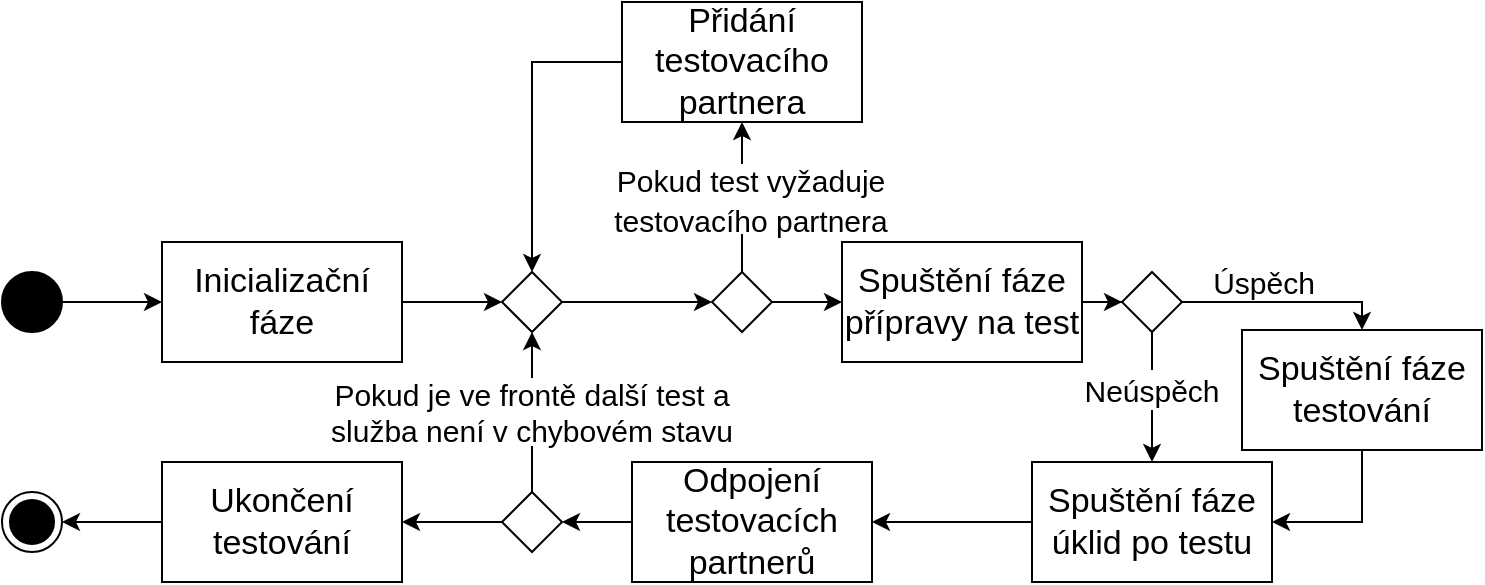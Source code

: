 <mxfile version="14.5.1" type="device"><diagram id="lrDOcF4YCfK4pzxq94Nh" name="Page-1"><mxGraphModel dx="981" dy="567" grid="1" gridSize="10" guides="1" tooltips="1" connect="1" arrows="1" fold="1" page="1" pageScale="1" pageWidth="1169" pageHeight="827" math="0" shadow="0"><root><mxCell id="0"/><mxCell id="1" parent="0"/><mxCell id="XU98VePME99UpyRI3dHR-43" style="edgeStyle=orthogonalEdgeStyle;rounded=0;orthogonalLoop=1;jettySize=auto;html=1;entryX=0;entryY=0.5;entryDx=0;entryDy=0;fontSize=17;" parent="1" source="XU98VePME99UpyRI3dHR-1" target="XU98VePME99UpyRI3dHR-39" edge="1"><mxGeometry relative="1" as="geometry"/></mxCell><mxCell id="XU98VePME99UpyRI3dHR-1" value="Inicializační fáze" style="rounded=0;whiteSpace=wrap;html=1;fontSize=17;" parent="1" vertex="1"><mxGeometry x="290" y="340" width="120" height="60" as="geometry"/></mxCell><mxCell id="jla2IGhvi31m50G2OLzw-5" style="edgeStyle=orthogonalEdgeStyle;rounded=0;orthogonalLoop=1;jettySize=auto;html=1;entryX=0;entryY=0.5;entryDx=0;entryDy=0;" parent="1" source="XU98VePME99UpyRI3dHR-3" target="jla2IGhvi31m50G2OLzw-1" edge="1"><mxGeometry relative="1" as="geometry"/></mxCell><mxCell id="XU98VePME99UpyRI3dHR-3" value="Spuštění fáze přípravy na test" style="rounded=0;whiteSpace=wrap;html=1;fontSize=17;" parent="1" vertex="1"><mxGeometry x="630" y="340" width="120" height="60" as="geometry"/></mxCell><mxCell id="jla2IGhvi31m50G2OLzw-2" style="edgeStyle=orthogonalEdgeStyle;rounded=0;orthogonalLoop=1;jettySize=auto;html=1;entryX=1;entryY=0.5;entryDx=0;entryDy=0;" parent="1" source="XU98VePME99UpyRI3dHR-4" target="XU98VePME99UpyRI3dHR-5" edge="1"><mxGeometry relative="1" as="geometry"/></mxCell><mxCell id="XU98VePME99UpyRI3dHR-4" value="Spuštění fáze testování" style="rounded=0;whiteSpace=wrap;html=1;fontSize=17;" parent="1" vertex="1"><mxGeometry x="830" y="384" width="120" height="60" as="geometry"/></mxCell><mxCell id="XU98VePME99UpyRI3dHR-18" style="edgeStyle=orthogonalEdgeStyle;rounded=0;orthogonalLoop=1;jettySize=auto;html=1;fontSize=17;entryX=1;entryY=0.5;entryDx=0;entryDy=0;" parent="1" source="XU98VePME99UpyRI3dHR-5" target="ILuiDP6Cv7CvuGGlumwT-1" edge="1"><mxGeometry relative="1" as="geometry"><mxPoint x="720" y="480" as="targetPoint"/></mxGeometry></mxCell><mxCell id="XU98VePME99UpyRI3dHR-5" value="Spuštění fáze úklid po testu" style="rounded=0;whiteSpace=wrap;html=1;fontSize=17;" parent="1" vertex="1"><mxGeometry x="725" y="450" width="120" height="60" as="geometry"/></mxCell><mxCell id="XU98VePME99UpyRI3dHR-12" style="edgeStyle=orthogonalEdgeStyle;rounded=0;orthogonalLoop=1;jettySize=auto;html=1;entryX=1;entryY=0.5;entryDx=0;entryDy=0;fontSize=17;" parent="1" source="XU98VePME99UpyRI3dHR-7" target="XU98VePME99UpyRI3dHR-8" edge="1"><mxGeometry relative="1" as="geometry"/></mxCell><mxCell id="XU98VePME99UpyRI3dHR-7" value="Ukončení testování" style="rounded=0;whiteSpace=wrap;html=1;fontSize=17;" parent="1" vertex="1"><mxGeometry x="290" y="450" width="120" height="60" as="geometry"/></mxCell><mxCell id="XU98VePME99UpyRI3dHR-8" value="" style="ellipse;html=1;shape=endState;fillColor=#000000;fontSize=17;" parent="1" vertex="1"><mxGeometry x="210" y="465" width="30" height="30" as="geometry"/></mxCell><mxCell id="XU98VePME99UpyRI3dHR-19" style="edgeStyle=orthogonalEdgeStyle;rounded=0;orthogonalLoop=1;jettySize=auto;html=1;entryX=1;entryY=0.5;entryDx=0;entryDy=0;fontSize=17;" parent="1" source="XU98VePME99UpyRI3dHR-17" target="XU98VePME99UpyRI3dHR-7" edge="1"><mxGeometry relative="1" as="geometry"/></mxCell><mxCell id="XU98VePME99UpyRI3dHR-51" style="edgeStyle=orthogonalEdgeStyle;rounded=0;orthogonalLoop=1;jettySize=auto;html=1;entryX=0.5;entryY=1;entryDx=0;entryDy=0;fontSize=17;" parent="1" source="XU98VePME99UpyRI3dHR-17" target="XU98VePME99UpyRI3dHR-39" edge="1"><mxGeometry relative="1" as="geometry"/></mxCell><mxCell id="XU98VePME99UpyRI3dHR-17" value="" style="rhombus;whiteSpace=wrap;html=1;strokeColor=#000000;fontSize=17;" parent="1" vertex="1"><mxGeometry x="460" y="465" width="30" height="30" as="geometry"/></mxCell><mxCell id="XU98VePME99UpyRI3dHR-22" style="edgeStyle=orthogonalEdgeStyle;rounded=0;orthogonalLoop=1;jettySize=auto;html=1;entryX=0;entryY=0.5;entryDx=0;entryDy=0;fontSize=17;" parent="1" source="XU98VePME99UpyRI3dHR-21" target="XU98VePME99UpyRI3dHR-1" edge="1"><mxGeometry relative="1" as="geometry"/></mxCell><mxCell id="XU98VePME99UpyRI3dHR-21" value="" style="ellipse;whiteSpace=wrap;html=1;aspect=fixed;strokeColor=#000000;fillColor=#000000;fontSize=17;" parent="1" vertex="1"><mxGeometry x="210" y="355" width="30" height="30" as="geometry"/></mxCell><mxCell id="XU98VePME99UpyRI3dHR-41" style="edgeStyle=orthogonalEdgeStyle;rounded=0;orthogonalLoop=1;jettySize=auto;html=1;entryX=0.5;entryY=0;entryDx=0;entryDy=0;fontSize=17;" parent="1" source="XU98VePME99UpyRI3dHR-26" target="XU98VePME99UpyRI3dHR-39" edge="1"><mxGeometry relative="1" as="geometry"/></mxCell><mxCell id="XU98VePME99UpyRI3dHR-26" value="Přidání testovacího partnera" style="rounded=0;whiteSpace=wrap;html=1;fontSize=17;" parent="1" vertex="1"><mxGeometry x="520" y="220" width="120" height="60" as="geometry"/></mxCell><mxCell id="XU98VePME99UpyRI3dHR-40" style="edgeStyle=orthogonalEdgeStyle;rounded=0;orthogonalLoop=1;jettySize=auto;html=1;entryX=0.5;entryY=1;entryDx=0;entryDy=0;fontSize=17;" parent="1" source="XU98VePME99UpyRI3dHR-29" target="XU98VePME99UpyRI3dHR-26" edge="1"><mxGeometry relative="1" as="geometry"/></mxCell><mxCell id="XU98VePME99UpyRI3dHR-47" style="edgeStyle=orthogonalEdgeStyle;rounded=0;orthogonalLoop=1;jettySize=auto;html=1;entryX=0;entryY=0.5;entryDx=0;entryDy=0;fontSize=17;" parent="1" source="XU98VePME99UpyRI3dHR-29" target="XU98VePME99UpyRI3dHR-3" edge="1"><mxGeometry relative="1" as="geometry"/></mxCell><mxCell id="XU98VePME99UpyRI3dHR-29" value="" style="rhombus;whiteSpace=wrap;html=1;strokeColor=#000000;fontSize=17;" parent="1" vertex="1"><mxGeometry x="565" y="355" width="30" height="30" as="geometry"/></mxCell><mxCell id="XU98VePME99UpyRI3dHR-42" style="edgeStyle=orthogonalEdgeStyle;rounded=0;orthogonalLoop=1;jettySize=auto;html=1;entryX=0;entryY=0.5;entryDx=0;entryDy=0;fontSize=17;" parent="1" source="XU98VePME99UpyRI3dHR-39" target="XU98VePME99UpyRI3dHR-29" edge="1"><mxGeometry relative="1" as="geometry"/></mxCell><mxCell id="XU98VePME99UpyRI3dHR-39" value="" style="rhombus;whiteSpace=wrap;html=1;strokeColor=#000000;fontSize=17;" parent="1" vertex="1"><mxGeometry x="460" y="355" width="30" height="30" as="geometry"/></mxCell><mxCell id="XU98VePME99UpyRI3dHR-24" value="Pokud je ve frontě další test a služba není v chybovém stavu" style="text;html=1;strokeColor=none;align=center;verticalAlign=middle;whiteSpace=wrap;rounded=0;fillColor=#ffffff;fontSize=15;" parent="1" vertex="1"><mxGeometry x="367" y="408" width="216" height="34" as="geometry"/></mxCell><mxCell id="XU98VePME99UpyRI3dHR-52" value="&lt;font style=&quot;font-size: 15px&quot;&gt;Pokud test vyžaduje testovacího partnera&lt;/font&gt;" style="text;html=1;strokeColor=none;align=center;verticalAlign=middle;whiteSpace=wrap;rounded=0;fillColor=#ffffff;fontSize=16;" parent="1" vertex="1"><mxGeometry x="479" y="301" width="211" height="35" as="geometry"/></mxCell><mxCell id="ILuiDP6Cv7CvuGGlumwT-2" style="edgeStyle=orthogonalEdgeStyle;rounded=0;orthogonalLoop=1;jettySize=auto;html=1;entryX=1;entryY=0.5;entryDx=0;entryDy=0;" parent="1" source="ILuiDP6Cv7CvuGGlumwT-1" target="XU98VePME99UpyRI3dHR-17" edge="1"><mxGeometry relative="1" as="geometry"/></mxCell><mxCell id="ILuiDP6Cv7CvuGGlumwT-1" value="Odpojení testovacích partnerů" style="rounded=0;whiteSpace=wrap;html=1;fontSize=17;" parent="1" vertex="1"><mxGeometry x="525" y="450" width="120" height="60" as="geometry"/></mxCell><mxCell id="jla2IGhvi31m50G2OLzw-6" style="edgeStyle=orthogonalEdgeStyle;rounded=0;orthogonalLoop=1;jettySize=auto;html=1;entryX=0.5;entryY=0;entryDx=0;entryDy=0;" parent="1" source="jla2IGhvi31m50G2OLzw-1" target="XU98VePME99UpyRI3dHR-4" edge="1"><mxGeometry relative="1" as="geometry"><Array as="points"><mxPoint x="890" y="370"/></Array></mxGeometry></mxCell><mxCell id="jla2IGhvi31m50G2OLzw-7" style="edgeStyle=orthogonalEdgeStyle;rounded=0;orthogonalLoop=1;jettySize=auto;html=1;entryX=0.5;entryY=0;entryDx=0;entryDy=0;" parent="1" source="jla2IGhvi31m50G2OLzw-1" target="XU98VePME99UpyRI3dHR-5" edge="1"><mxGeometry relative="1" as="geometry"/></mxCell><mxCell id="jla2IGhvi31m50G2OLzw-1" value="" style="rhombus;whiteSpace=wrap;html=1;strokeColor=#000000;fontSize=17;" parent="1" vertex="1"><mxGeometry x="770" y="355" width="30" height="30" as="geometry"/></mxCell><mxCell id="jla2IGhvi31m50G2OLzw-8" value="Úspěch" style="text;html=1;strokeColor=none;align=center;verticalAlign=middle;whiteSpace=wrap;rounded=0;fillColor=#ffffff;fontSize=15;" parent="1" vertex="1"><mxGeometry x="806" y="355" width="70" height="10" as="geometry"/></mxCell><mxCell id="jla2IGhvi31m50G2OLzw-10" value="Neúspěch" style="text;html=1;strokeColor=none;align=center;verticalAlign=middle;whiteSpace=wrap;rounded=0;fillColor=#ffffff;fontSize=15;" parent="1" vertex="1"><mxGeometry x="755" y="404" width="60" height="20" as="geometry"/></mxCell></root></mxGraphModel></diagram></mxfile>